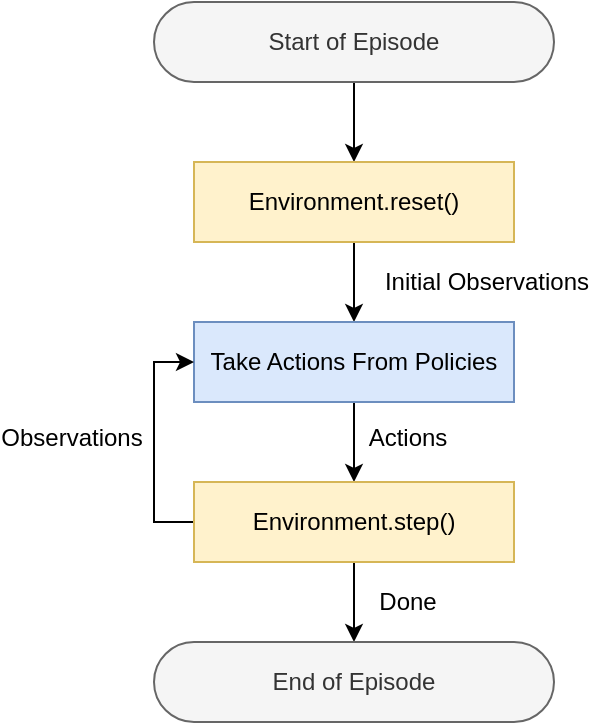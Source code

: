 <mxfile version="15.8.7" type="device"><diagram id="QnybRu88JulJYPhCPz8d" name="Page-1"><mxGraphModel dx="632" dy="470" grid="1" gridSize="10" guides="1" tooltips="1" connect="1" arrows="1" fold="1" page="1" pageScale="1" pageWidth="827" pageHeight="1169" math="0" shadow="0"><root><mxCell id="0"/><mxCell id="1" parent="0"/><mxCell id="ikSgZu1VqBJqSM1hYdBQ-42" style="edgeStyle=orthogonalEdgeStyle;rounded=0;orthogonalLoop=1;jettySize=auto;html=1;exitX=0.5;exitY=1;exitDx=0;exitDy=0;entryX=0.5;entryY=0;entryDx=0;entryDy=0;startArrow=none;startFill=0;endArrow=classic;endFill=1;" parent="1" source="ikSgZu1VqBJqSM1hYdBQ-40" target="ikSgZu1VqBJqSM1hYdBQ-41" edge="1"><mxGeometry relative="1" as="geometry"/></mxCell><mxCell id="ikSgZu1VqBJqSM1hYdBQ-40" value="Start of Episode" style="rounded=1;whiteSpace=wrap;html=1;arcSize=50;fillColor=#f5f5f5;strokeColor=#666666;fontColor=#333333;" parent="1" vertex="1"><mxGeometry x="120" y="600" width="200" height="40" as="geometry"/></mxCell><mxCell id="ikSgZu1VqBJqSM1hYdBQ-45" style="edgeStyle=orthogonalEdgeStyle;rounded=0;orthogonalLoop=1;jettySize=auto;html=1;exitX=0.5;exitY=1;exitDx=0;exitDy=0;entryX=0.5;entryY=0;entryDx=0;entryDy=0;startArrow=none;startFill=0;endArrow=classic;endFill=1;" parent="1" source="ikSgZu1VqBJqSM1hYdBQ-41" target="ikSgZu1VqBJqSM1hYdBQ-44" edge="1"><mxGeometry relative="1" as="geometry"/></mxCell><mxCell id="ikSgZu1VqBJqSM1hYdBQ-41" value="Environment.reset()" style="rounded=0;whiteSpace=wrap;html=1;fillColor=#fff2cc;strokeColor=#d6b656;" parent="1" vertex="1"><mxGeometry x="140" y="680" width="160" height="40" as="geometry"/></mxCell><mxCell id="ikSgZu1VqBJqSM1hYdBQ-48" style="edgeStyle=orthogonalEdgeStyle;rounded=0;orthogonalLoop=1;jettySize=auto;html=1;exitX=0.5;exitY=1;exitDx=0;exitDy=0;entryX=0.5;entryY=0;entryDx=0;entryDy=0;startArrow=none;startFill=0;endArrow=classic;endFill=1;" parent="1" source="ikSgZu1VqBJqSM1hYdBQ-44" target="ikSgZu1VqBJqSM1hYdBQ-47" edge="1"><mxGeometry relative="1" as="geometry"/></mxCell><mxCell id="ikSgZu1VqBJqSM1hYdBQ-44" value="Take Actions From Policies" style="rounded=0;whiteSpace=wrap;html=1;fillColor=#dae8fc;strokeColor=#6c8ebf;" parent="1" vertex="1"><mxGeometry x="140" y="760" width="160" height="40" as="geometry"/></mxCell><mxCell id="ikSgZu1VqBJqSM1hYdBQ-46" value="Initial Observations" style="text;html=1;strokeColor=none;fillColor=none;align=center;verticalAlign=middle;whiteSpace=wrap;rounded=0;" parent="1" vertex="1"><mxGeometry x="233" y="730" width="107" height="20" as="geometry"/></mxCell><mxCell id="ikSgZu1VqBJqSM1hYdBQ-50" style="edgeStyle=orthogonalEdgeStyle;rounded=0;orthogonalLoop=1;jettySize=auto;html=1;exitX=0;exitY=0.5;exitDx=0;exitDy=0;entryX=0;entryY=0.5;entryDx=0;entryDy=0;startArrow=none;startFill=0;endArrow=classic;endFill=1;" parent="1" source="ikSgZu1VqBJqSM1hYdBQ-47" target="ikSgZu1VqBJqSM1hYdBQ-44" edge="1"><mxGeometry relative="1" as="geometry"/></mxCell><mxCell id="rfakyScU8nn2jB4eRB7r-4" style="edgeStyle=orthogonalEdgeStyle;rounded=0;orthogonalLoop=1;jettySize=auto;html=1;exitX=0.5;exitY=1;exitDx=0;exitDy=0;entryX=0.5;entryY=0;entryDx=0;entryDy=0;" parent="1" source="ikSgZu1VqBJqSM1hYdBQ-47" target="ikSgZu1VqBJqSM1hYdBQ-59" edge="1"><mxGeometry relative="1" as="geometry"/></mxCell><mxCell id="ikSgZu1VqBJqSM1hYdBQ-47" value="Environment.step()" style="rounded=0;whiteSpace=wrap;html=1;fillColor=#fff2cc;strokeColor=#d6b656;" parent="1" vertex="1"><mxGeometry x="140" y="840" width="160" height="40" as="geometry"/></mxCell><mxCell id="ikSgZu1VqBJqSM1hYdBQ-49" value="Actions" style="text;html=1;strokeColor=none;fillColor=none;align=center;verticalAlign=middle;whiteSpace=wrap;rounded=0;" parent="1" vertex="1"><mxGeometry x="212" y="808" width="70" height="20" as="geometry"/></mxCell><mxCell id="ikSgZu1VqBJqSM1hYdBQ-59" value="End of Episode" style="rounded=1;whiteSpace=wrap;html=1;arcSize=50;fillColor=#f5f5f5;strokeColor=#666666;fontColor=#333333;" parent="1" vertex="1"><mxGeometry x="120" y="920" width="200" height="40" as="geometry"/></mxCell><mxCell id="rfakyScU8nn2jB4eRB7r-1" value="Observations" style="text;html=1;strokeColor=none;fillColor=none;align=center;verticalAlign=middle;whiteSpace=wrap;rounded=0;" parent="1" vertex="1"><mxGeometry x="44" y="808" width="70" height="20" as="geometry"/></mxCell><mxCell id="rfakyScU8nn2jB4eRB7r-5" value="Done" style="text;html=1;strokeColor=none;fillColor=none;align=center;verticalAlign=middle;whiteSpace=wrap;rounded=0;" parent="1" vertex="1"><mxGeometry x="212" y="890" width="70" height="20" as="geometry"/></mxCell></root></mxGraphModel></diagram></mxfile>